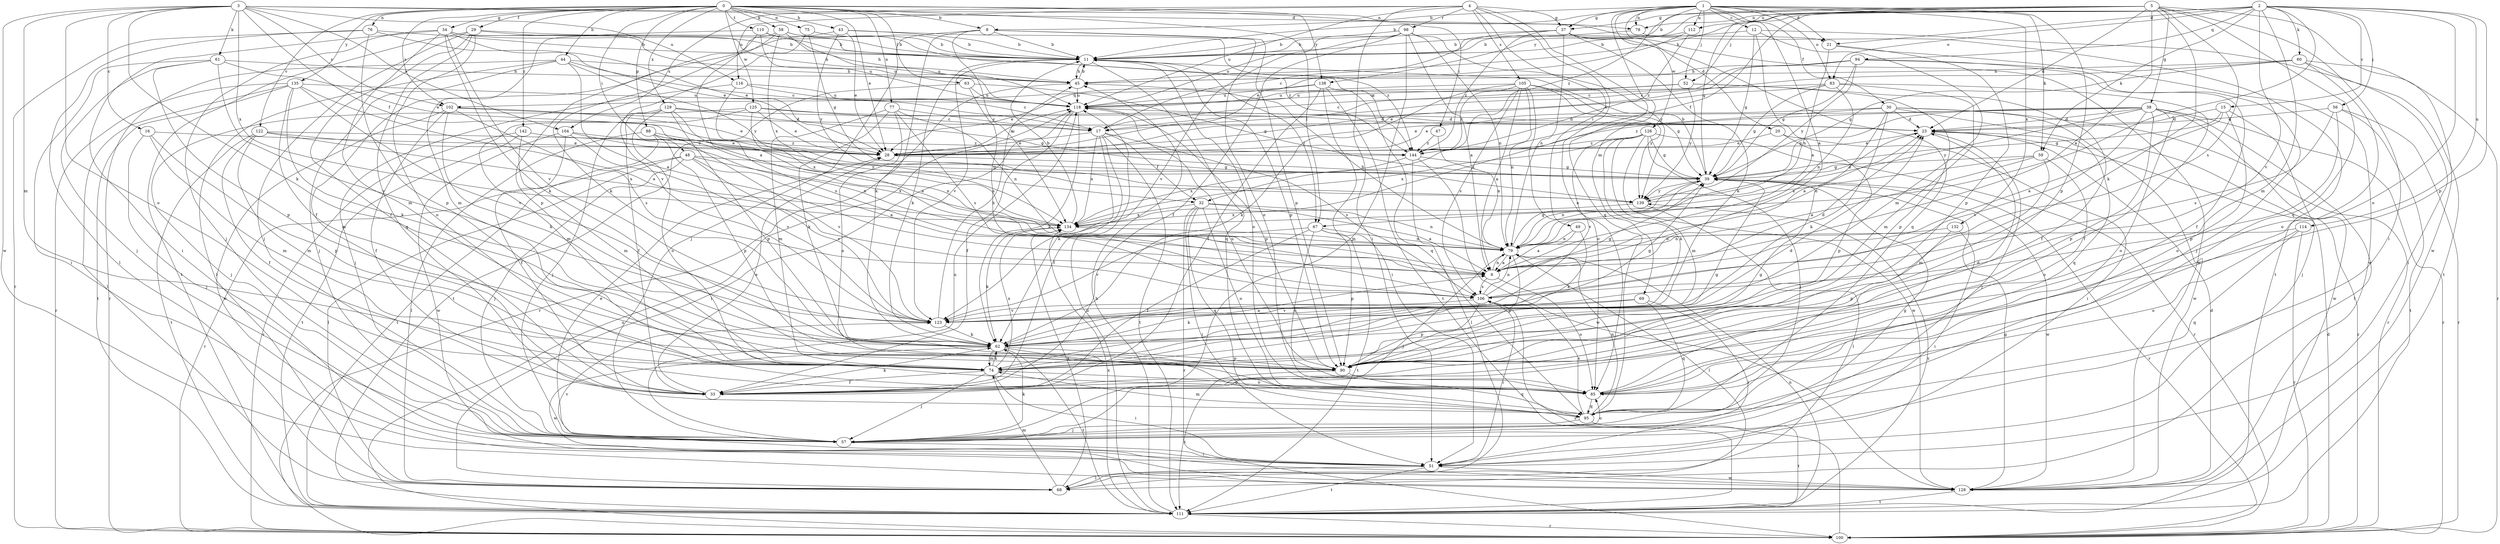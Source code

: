strict digraph  {
0;
1;
2;
3;
4;
5;
6;
8;
11;
12;
15;
16;
17;
20;
21;
23;
28;
29;
30;
32;
33;
34;
37;
38;
39;
43;
44;
45;
47;
48;
49;
51;
52;
56;
57;
58;
59;
60;
61;
62;
63;
67;
68;
69;
74;
75;
76;
77;
78;
79;
83;
85;
88;
90;
94;
95;
98;
100;
102;
104;
105;
106;
110;
111;
112;
114;
116;
118;
122;
123;
125;
126;
128;
129;
132;
134;
135;
138;
139;
142;
144;
0 -> 8  [label=b];
0 -> 28  [label=e];
0 -> 29  [label=f];
0 -> 34  [label=g];
0 -> 43  [label=h];
0 -> 44  [label=h];
0 -> 47  [label=i];
0 -> 48  [label=i];
0 -> 58  [label=k];
0 -> 63  [label=l];
0 -> 67  [label=l];
0 -> 75  [label=n];
0 -> 76  [label=n];
0 -> 77  [label=n];
0 -> 88  [label=p];
0 -> 102  [label=s];
0 -> 110  [label=t];
0 -> 122  [label=v];
0 -> 125  [label=w];
0 -> 129  [label=x];
0 -> 135  [label=y];
0 -> 138  [label=y];
0 -> 142  [label=z];
1 -> 6  [label=a];
1 -> 8  [label=b];
1 -> 11  [label=b];
1 -> 12  [label=c];
1 -> 20  [label=d];
1 -> 21  [label=d];
1 -> 30  [label=f];
1 -> 37  [label=g];
1 -> 52  [label=j];
1 -> 59  [label=k];
1 -> 69  [label=m];
1 -> 78  [label=n];
1 -> 83  [label=o];
1 -> 90  [label=p];
1 -> 112  [label=u];
1 -> 126  [label=w];
1 -> 132  [label=x];
1 -> 144  [label=z];
2 -> 15  [label=c];
2 -> 21  [label=d];
2 -> 45  [label=h];
2 -> 52  [label=j];
2 -> 56  [label=j];
2 -> 59  [label=k];
2 -> 60  [label=k];
2 -> 67  [label=l];
2 -> 74  [label=m];
2 -> 78  [label=n];
2 -> 83  [label=o];
2 -> 85  [label=o];
2 -> 90  [label=p];
2 -> 94  [label=q];
2 -> 112  [label=u];
2 -> 114  [label=u];
2 -> 123  [label=v];
3 -> 16  [label=c];
3 -> 21  [label=d];
3 -> 32  [label=f];
3 -> 61  [label=k];
3 -> 62  [label=k];
3 -> 74  [label=m];
3 -> 78  [label=n];
3 -> 85  [label=o];
3 -> 102  [label=s];
3 -> 104  [label=s];
3 -> 116  [label=u];
3 -> 128  [label=w];
3 -> 134  [label=x];
4 -> 37  [label=g];
4 -> 49  [label=i];
4 -> 51  [label=i];
4 -> 85  [label=o];
4 -> 95  [label=q];
4 -> 98  [label=r];
4 -> 104  [label=s];
4 -> 105  [label=s];
4 -> 116  [label=u];
4 -> 118  [label=u];
5 -> 6  [label=a];
5 -> 11  [label=b];
5 -> 23  [label=d];
5 -> 32  [label=f];
5 -> 37  [label=g];
5 -> 38  [label=g];
5 -> 39  [label=g];
5 -> 51  [label=i];
5 -> 62  [label=k];
5 -> 95  [label=q];
5 -> 106  [label=s];
5 -> 128  [label=w];
5 -> 138  [label=y];
6 -> 79  [label=n];
6 -> 85  [label=o];
6 -> 106  [label=s];
8 -> 11  [label=b];
8 -> 57  [label=j];
8 -> 62  [label=k];
8 -> 85  [label=o];
8 -> 90  [label=p];
8 -> 134  [label=x];
11 -> 45  [label=h];
11 -> 62  [label=k];
11 -> 67  [label=l];
11 -> 85  [label=o];
11 -> 90  [label=p];
11 -> 95  [label=q];
11 -> 123  [label=v];
12 -> 6  [label=a];
12 -> 11  [label=b];
12 -> 39  [label=g];
12 -> 74  [label=m];
12 -> 111  [label=t];
15 -> 6  [label=a];
15 -> 23  [label=d];
15 -> 39  [label=g];
15 -> 57  [label=j];
15 -> 85  [label=o];
16 -> 28  [label=e];
16 -> 57  [label=j];
16 -> 74  [label=m];
16 -> 90  [label=p];
17 -> 28  [label=e];
17 -> 32  [label=f];
17 -> 33  [label=f];
17 -> 62  [label=k];
17 -> 106  [label=s];
17 -> 111  [label=t];
17 -> 134  [label=x];
20 -> 28  [label=e];
20 -> 51  [label=i];
20 -> 90  [label=p];
21 -> 79  [label=n];
21 -> 90  [label=p];
21 -> 128  [label=w];
23 -> 28  [label=e];
23 -> 57  [label=j];
23 -> 100  [label=r];
28 -> 39  [label=g];
28 -> 118  [label=u];
29 -> 11  [label=b];
29 -> 33  [label=f];
29 -> 57  [label=j];
29 -> 85  [label=o];
29 -> 95  [label=q];
29 -> 111  [label=t];
29 -> 144  [label=z];
30 -> 6  [label=a];
30 -> 23  [label=d];
30 -> 28  [label=e];
30 -> 62  [label=k];
30 -> 95  [label=q];
30 -> 100  [label=r];
30 -> 128  [label=w];
30 -> 134  [label=x];
32 -> 6  [label=a];
32 -> 51  [label=i];
32 -> 79  [label=n];
32 -> 85  [label=o];
32 -> 95  [label=q];
32 -> 100  [label=r];
32 -> 134  [label=x];
33 -> 28  [label=e];
33 -> 62  [label=k];
34 -> 11  [label=b];
34 -> 28  [label=e];
34 -> 45  [label=h];
34 -> 51  [label=i];
34 -> 57  [label=j];
34 -> 62  [label=k];
34 -> 74  [label=m];
34 -> 118  [label=u];
34 -> 123  [label=v];
37 -> 11  [label=b];
37 -> 17  [label=c];
37 -> 62  [label=k];
37 -> 79  [label=n];
37 -> 95  [label=q];
37 -> 128  [label=w];
37 -> 144  [label=z];
38 -> 23  [label=d];
38 -> 28  [label=e];
38 -> 39  [label=g];
38 -> 68  [label=l];
38 -> 85  [label=o];
38 -> 90  [label=p];
38 -> 100  [label=r];
38 -> 123  [label=v];
38 -> 128  [label=w];
38 -> 139  [label=y];
38 -> 144  [label=z];
39 -> 11  [label=b];
39 -> 79  [label=n];
39 -> 100  [label=r];
39 -> 128  [label=w];
39 -> 139  [label=y];
43 -> 11  [label=b];
43 -> 28  [label=e];
43 -> 33  [label=f];
43 -> 139  [label=y];
43 -> 144  [label=z];
44 -> 6  [label=a];
44 -> 17  [label=c];
44 -> 45  [label=h];
44 -> 57  [label=j];
44 -> 68  [label=l];
44 -> 100  [label=r];
44 -> 139  [label=y];
45 -> 11  [label=b];
45 -> 100  [label=r];
45 -> 118  [label=u];
47 -> 79  [label=n];
47 -> 144  [label=z];
48 -> 6  [label=a];
48 -> 39  [label=g];
48 -> 57  [label=j];
48 -> 68  [label=l];
48 -> 100  [label=r];
48 -> 123  [label=v];
48 -> 134  [label=x];
49 -> 6  [label=a];
49 -> 62  [label=k];
49 -> 79  [label=n];
51 -> 68  [label=l];
51 -> 111  [label=t];
51 -> 123  [label=v];
51 -> 128  [label=w];
52 -> 17  [label=c];
52 -> 33  [label=f];
52 -> 90  [label=p];
52 -> 118  [label=u];
52 -> 139  [label=y];
52 -> 102  [label=q];
56 -> 23  [label=d];
56 -> 90  [label=p];
56 -> 100  [label=r];
56 -> 106  [label=s];
56 -> 111  [label=t];
57 -> 28  [label=e];
57 -> 39  [label=g];
57 -> 51  [label=i];
57 -> 62  [label=k];
57 -> 85  [label=o];
57 -> 118  [label=u];
58 -> 11  [label=b];
58 -> 62  [label=k];
58 -> 90  [label=p];
58 -> 118  [label=u];
58 -> 134  [label=x];
58 -> 144  [label=z];
59 -> 6  [label=a];
59 -> 39  [label=g];
59 -> 74  [label=m];
59 -> 85  [label=o];
59 -> 134  [label=x];
60 -> 17  [label=c];
60 -> 39  [label=g];
60 -> 45  [label=h];
60 -> 51  [label=i];
60 -> 85  [label=o];
60 -> 100  [label=r];
61 -> 28  [label=e];
61 -> 45  [label=h];
61 -> 51  [label=i];
61 -> 57  [label=j];
61 -> 90  [label=p];
61 -> 123  [label=v];
62 -> 6  [label=a];
62 -> 74  [label=m];
62 -> 90  [label=p];
62 -> 95  [label=q];
62 -> 111  [label=t];
62 -> 128  [label=w];
63 -> 39  [label=g];
63 -> 106  [label=s];
63 -> 111  [label=t];
63 -> 118  [label=u];
67 -> 33  [label=f];
67 -> 79  [label=n];
67 -> 85  [label=o];
67 -> 90  [label=p];
67 -> 111  [label=t];
67 -> 123  [label=v];
68 -> 74  [label=m];
68 -> 134  [label=x];
69 -> 51  [label=i];
69 -> 62  [label=k];
69 -> 95  [label=q];
69 -> 123  [label=v];
74 -> 23  [label=d];
74 -> 33  [label=f];
74 -> 39  [label=g];
74 -> 51  [label=i];
74 -> 57  [label=j];
74 -> 62  [label=k];
74 -> 85  [label=o];
74 -> 134  [label=x];
75 -> 11  [label=b];
75 -> 39  [label=g];
75 -> 123  [label=v];
76 -> 11  [label=b];
76 -> 28  [label=e];
76 -> 68  [label=l];
76 -> 90  [label=p];
76 -> 100  [label=r];
77 -> 17  [label=c];
77 -> 62  [label=k];
77 -> 74  [label=m];
77 -> 79  [label=n];
77 -> 85  [label=o];
77 -> 106  [label=s];
78 -> 11  [label=b];
78 -> 111  [label=t];
79 -> 6  [label=a];
79 -> 23  [label=d];
79 -> 39  [label=g];
79 -> 45  [label=h];
79 -> 57  [label=j];
79 -> 68  [label=l];
79 -> 90  [label=p];
83 -> 28  [label=e];
83 -> 33  [label=f];
83 -> 39  [label=g];
83 -> 74  [label=m];
83 -> 79  [label=n];
83 -> 118  [label=u];
85 -> 23  [label=d];
85 -> 95  [label=q];
88 -> 28  [label=e];
88 -> 68  [label=l];
88 -> 79  [label=n];
88 -> 90  [label=p];
88 -> 111  [label=t];
88 -> 123  [label=v];
90 -> 39  [label=g];
90 -> 95  [label=q];
90 -> 111  [label=t];
90 -> 118  [label=u];
94 -> 17  [label=c];
94 -> 28  [label=e];
94 -> 33  [label=f];
94 -> 39  [label=g];
94 -> 45  [label=h];
94 -> 57  [label=j];
94 -> 139  [label=y];
95 -> 57  [label=j];
95 -> 74  [label=m];
95 -> 79  [label=n];
95 -> 106  [label=s];
95 -> 111  [label=t];
98 -> 6  [label=a];
98 -> 11  [label=b];
98 -> 33  [label=f];
98 -> 57  [label=j];
98 -> 79  [label=n];
98 -> 118  [label=u];
98 -> 123  [label=v];
98 -> 139  [label=y];
100 -> 23  [label=d];
100 -> 106  [label=s];
100 -> 118  [label=u];
102 -> 23  [label=d];
102 -> 28  [label=e];
102 -> 33  [label=f];
102 -> 62  [label=k];
102 -> 106  [label=s];
102 -> 128  [label=w];
104 -> 28  [label=e];
104 -> 33  [label=f];
104 -> 79  [label=n];
104 -> 123  [label=v];
104 -> 128  [label=w];
105 -> 6  [label=a];
105 -> 39  [label=g];
105 -> 62  [label=k];
105 -> 79  [label=n];
105 -> 85  [label=o];
105 -> 106  [label=s];
105 -> 118  [label=u];
105 -> 139  [label=y];
105 -> 144  [label=z];
106 -> 23  [label=d];
106 -> 39  [label=g];
106 -> 51  [label=i];
106 -> 79  [label=n];
106 -> 90  [label=p];
106 -> 123  [label=v];
110 -> 6  [label=a];
110 -> 11  [label=b];
110 -> 45  [label=h];
110 -> 74  [label=m];
110 -> 118  [label=u];
111 -> 45  [label=h];
111 -> 79  [label=n];
111 -> 100  [label=r];
111 -> 118  [label=u];
111 -> 134  [label=x];
111 -> 139  [label=y];
112 -> 11  [label=b];
112 -> 28  [label=e];
112 -> 144  [label=z];
114 -> 79  [label=n];
114 -> 85  [label=o];
114 -> 95  [label=q];
114 -> 100  [label=r];
116 -> 17  [label=c];
116 -> 57  [label=j];
116 -> 106  [label=s];
116 -> 118  [label=u];
118 -> 23  [label=d];
118 -> 33  [label=f];
118 -> 62  [label=k];
118 -> 68  [label=l];
118 -> 90  [label=p];
122 -> 33  [label=f];
122 -> 74  [label=m];
122 -> 111  [label=t];
122 -> 134  [label=x];
122 -> 139  [label=y];
122 -> 144  [label=z];
123 -> 39  [label=g];
123 -> 45  [label=h];
123 -> 62  [label=k];
125 -> 17  [label=c];
125 -> 23  [label=d];
125 -> 28  [label=e];
125 -> 57  [label=j];
125 -> 74  [label=m];
125 -> 134  [label=x];
126 -> 39  [label=g];
126 -> 57  [label=j];
126 -> 62  [label=k];
126 -> 74  [label=m];
126 -> 100  [label=r];
126 -> 123  [label=v];
126 -> 128  [label=w];
126 -> 134  [label=x];
126 -> 144  [label=z];
128 -> 23  [label=d];
128 -> 39  [label=g];
128 -> 111  [label=t];
129 -> 6  [label=a];
129 -> 23  [label=d];
129 -> 33  [label=f];
129 -> 39  [label=g];
129 -> 57  [label=j];
129 -> 85  [label=o];
129 -> 90  [label=p];
132 -> 51  [label=i];
132 -> 79  [label=n];
132 -> 90  [label=p];
134 -> 11  [label=b];
134 -> 62  [label=k];
134 -> 79  [label=n];
135 -> 6  [label=a];
135 -> 62  [label=k];
135 -> 68  [label=l];
135 -> 74  [label=m];
135 -> 100  [label=r];
135 -> 111  [label=t];
135 -> 118  [label=u];
135 -> 123  [label=v];
138 -> 28  [label=e];
138 -> 33  [label=f];
138 -> 51  [label=i];
138 -> 95  [label=q];
138 -> 111  [label=t];
138 -> 118  [label=u];
139 -> 23  [label=d];
139 -> 68  [label=l];
139 -> 134  [label=x];
142 -> 74  [label=m];
142 -> 100  [label=r];
142 -> 111  [label=t];
142 -> 144  [label=z];
144 -> 39  [label=g];
144 -> 68  [label=l];
144 -> 128  [label=w];
144 -> 134  [label=x];
}
